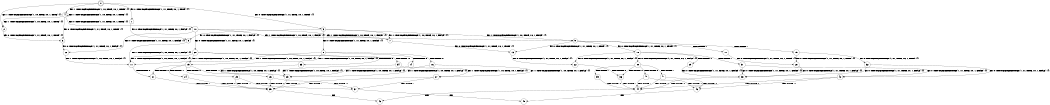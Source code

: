 digraph BCG {
size = "7, 10.5";
center = TRUE;
node [shape = circle];
0 [peripheries = 2];
0 -> 1 [label = "EX !0 !ATOMIC_EXCH_BRANCH (1, +1, TRUE, +0, 1, TRUE) !{}"];
0 -> 2 [label = "EX !1 !ATOMIC_EXCH_BRANCH (1, +0, TRUE, +0, 1, TRUE) !{}"];
0 -> 3 [label = "EX !0 !ATOMIC_EXCH_BRANCH (1, +1, TRUE, +0, 1, TRUE) !{}"];
0 -> 4 [label = "EX !1 !ATOMIC_EXCH_BRANCH (1, +0, TRUE, +0, 1, TRUE) !{}"];
1 -> 5 [label = "EX !0 !ATOMIC_EXCH_BRANCH (1, +1, TRUE, +0, 1, FALSE) !{}"];
2 -> 6 [label = "EX !0 !ATOMIC_EXCH_BRANCH (1, +1, TRUE, +0, 1, TRUE) !{}"];
3 -> 5 [label = "EX !0 !ATOMIC_EXCH_BRANCH (1, +1, TRUE, +0, 1, FALSE) !{}"];
3 -> 7 [label = "EX !1 !ATOMIC_EXCH_BRANCH (1, +0, TRUE, +0, 1, FALSE) !{}"];
3 -> 8 [label = "EX !0 !ATOMIC_EXCH_BRANCH (1, +1, TRUE, +0, 1, FALSE) !{}"];
3 -> 9 [label = "EX !1 !ATOMIC_EXCH_BRANCH (1, +0, TRUE, +0, 1, FALSE) !{}"];
4 -> 2 [label = "EX !1 !ATOMIC_EXCH_BRANCH (1, +0, TRUE, +0, 1, TRUE) !{}"];
4 -> 6 [label = "EX !0 !ATOMIC_EXCH_BRANCH (1, +1, TRUE, +0, 1, TRUE) !{}"];
4 -> 4 [label = "EX !1 !ATOMIC_EXCH_BRANCH (1, +0, TRUE, +0, 1, TRUE) !{}"];
4 -> 10 [label = "EX !0 !ATOMIC_EXCH_BRANCH (1, +1, TRUE, +0, 1, TRUE) !{}"];
5 -> 11 [label = "EX !1 !ATOMIC_EXCH_BRANCH (1, +0, TRUE, +0, 1, FALSE) !{}"];
6 -> 12 [label = "EX !0 !ATOMIC_EXCH_BRANCH (1, +1, TRUE, +0, 1, FALSE) !{}"];
7 -> 13 [label = "EX !0 !ATOMIC_EXCH_BRANCH (1, +1, TRUE, +0, 1, TRUE) !{}"];
8 -> 11 [label = "EX !1 !ATOMIC_EXCH_BRANCH (1, +0, TRUE, +0, 1, FALSE) !{}"];
8 -> 14 [label = "TERMINATE !0"];
8 -> 15 [label = "EX !1 !ATOMIC_EXCH_BRANCH (1, +0, TRUE, +0, 1, FALSE) !{}"];
8 -> 16 [label = "TERMINATE !0"];
9 -> 13 [label = "EX !0 !ATOMIC_EXCH_BRANCH (1, +1, TRUE, +0, 1, TRUE) !{}"];
9 -> 17 [label = "TERMINATE !1"];
9 -> 18 [label = "EX !0 !ATOMIC_EXCH_BRANCH (1, +1, TRUE, +0, 1, TRUE) !{}"];
9 -> 19 [label = "TERMINATE !1"];
10 -> 12 [label = "EX !0 !ATOMIC_EXCH_BRANCH (1, +1, TRUE, +0, 1, FALSE) !{}"];
10 -> 7 [label = "EX !1 !ATOMIC_EXCH_BRANCH (1, +0, TRUE, +0, 1, FALSE) !{}"];
10 -> 20 [label = "EX !0 !ATOMIC_EXCH_BRANCH (1, +1, TRUE, +0, 1, FALSE) !{}"];
10 -> 9 [label = "EX !1 !ATOMIC_EXCH_BRANCH (1, +0, TRUE, +0, 1, FALSE) !{}"];
11 -> 21 [label = "TERMINATE !0"];
12 -> 11 [label = "EX !1 !ATOMIC_EXCH_BRANCH (1, +0, TRUE, +0, 1, FALSE) !{}"];
13 -> 22 [label = "EX !0 !ATOMIC_EXCH_BRANCH (1, +1, TRUE, +0, 1, FALSE) !{}"];
14 -> 23 [label = "EX !1 !ATOMIC_EXCH_BRANCH (1, +0, TRUE, +0, 1, FALSE) !{}"];
15 -> 21 [label = "TERMINATE !0"];
15 -> 24 [label = "TERMINATE !1"];
15 -> 25 [label = "TERMINATE !0"];
15 -> 26 [label = "TERMINATE !1"];
16 -> 23 [label = "EX !1 !ATOMIC_EXCH_BRANCH (1, +0, TRUE, +0, 1, FALSE) !{}"];
16 -> 27 [label = "EX !1 !ATOMIC_EXCH_BRANCH (1, +0, TRUE, +0, 1, FALSE) !{}"];
17 -> 28 [label = "EX !0 !ATOMIC_EXCH_BRANCH (1, +1, TRUE, +0, 1, TRUE) !{}"];
18 -> 22 [label = "EX !0 !ATOMIC_EXCH_BRANCH (1, +1, TRUE, +0, 1, FALSE) !{}"];
18 -> 29 [label = "TERMINATE !1"];
18 -> 30 [label = "EX !0 !ATOMIC_EXCH_BRANCH (1, +1, TRUE, +0, 1, FALSE) !{}"];
18 -> 31 [label = "TERMINATE !1"];
19 -> 28 [label = "EX !0 !ATOMIC_EXCH_BRANCH (1, +1, TRUE, +0, 1, TRUE) !{}"];
19 -> 32 [label = "EX !0 !ATOMIC_EXCH_BRANCH (1, +1, TRUE, +0, 1, TRUE) !{}"];
20 -> 11 [label = "EX !1 !ATOMIC_EXCH_BRANCH (1, +0, TRUE, +0, 1, FALSE) !{}"];
20 -> 33 [label = "TERMINATE !0"];
20 -> 15 [label = "EX !1 !ATOMIC_EXCH_BRANCH (1, +0, TRUE, +0, 1, FALSE) !{}"];
20 -> 34 [label = "TERMINATE !0"];
21 -> 35 [label = "TERMINATE !1"];
22 -> 36 [label = "TERMINATE !0"];
23 -> 35 [label = "TERMINATE !1"];
24 -> 35 [label = "TERMINATE !0"];
25 -> 35 [label = "TERMINATE !1"];
25 -> 37 [label = "TERMINATE !1"];
26 -> 35 [label = "TERMINATE !0"];
26 -> 37 [label = "TERMINATE !0"];
27 -> 35 [label = "TERMINATE !1"];
27 -> 37 [label = "TERMINATE !1"];
28 -> 38 [label = "EX !0 !ATOMIC_EXCH_BRANCH (1, +1, TRUE, +0, 1, FALSE) !{}"];
29 -> 38 [label = "EX !0 !ATOMIC_EXCH_BRANCH (1, +1, TRUE, +0, 1, FALSE) !{}"];
30 -> 36 [label = "TERMINATE !0"];
30 -> 39 [label = "TERMINATE !1"];
30 -> 40 [label = "TERMINATE !0"];
30 -> 41 [label = "TERMINATE !1"];
31 -> 38 [label = "EX !0 !ATOMIC_EXCH_BRANCH (1, +1, TRUE, +0, 1, FALSE) !{}"];
31 -> 42 [label = "EX !0 !ATOMIC_EXCH_BRANCH (1, +1, TRUE, +0, 1, FALSE) !{}"];
32 -> 38 [label = "EX !0 !ATOMIC_EXCH_BRANCH (1, +1, TRUE, +0, 1, FALSE) !{}"];
32 -> 42 [label = "EX !0 !ATOMIC_EXCH_BRANCH (1, +1, TRUE, +0, 1, FALSE) !{}"];
33 -> 23 [label = "EX !1 !ATOMIC_EXCH_BRANCH (1, +0, TRUE, +0, 1, FALSE) !{}"];
34 -> 23 [label = "EX !1 !ATOMIC_EXCH_BRANCH (1, +0, TRUE, +0, 1, FALSE) !{}"];
34 -> 27 [label = "EX !1 !ATOMIC_EXCH_BRANCH (1, +0, TRUE, +0, 1, FALSE) !{}"];
35 -> 43 [label = "exit"];
36 -> 44 [label = "TERMINATE !1"];
37 -> 45 [label = "exit"];
38 -> 44 [label = "TERMINATE !0"];
39 -> 44 [label = "TERMINATE !0"];
40 -> 44 [label = "TERMINATE !1"];
40 -> 46 [label = "TERMINATE !1"];
41 -> 44 [label = "TERMINATE !0"];
41 -> 46 [label = "TERMINATE !0"];
42 -> 44 [label = "TERMINATE !0"];
42 -> 46 [label = "TERMINATE !0"];
44 -> 43 [label = "exit"];
46 -> 45 [label = "exit"];
}
